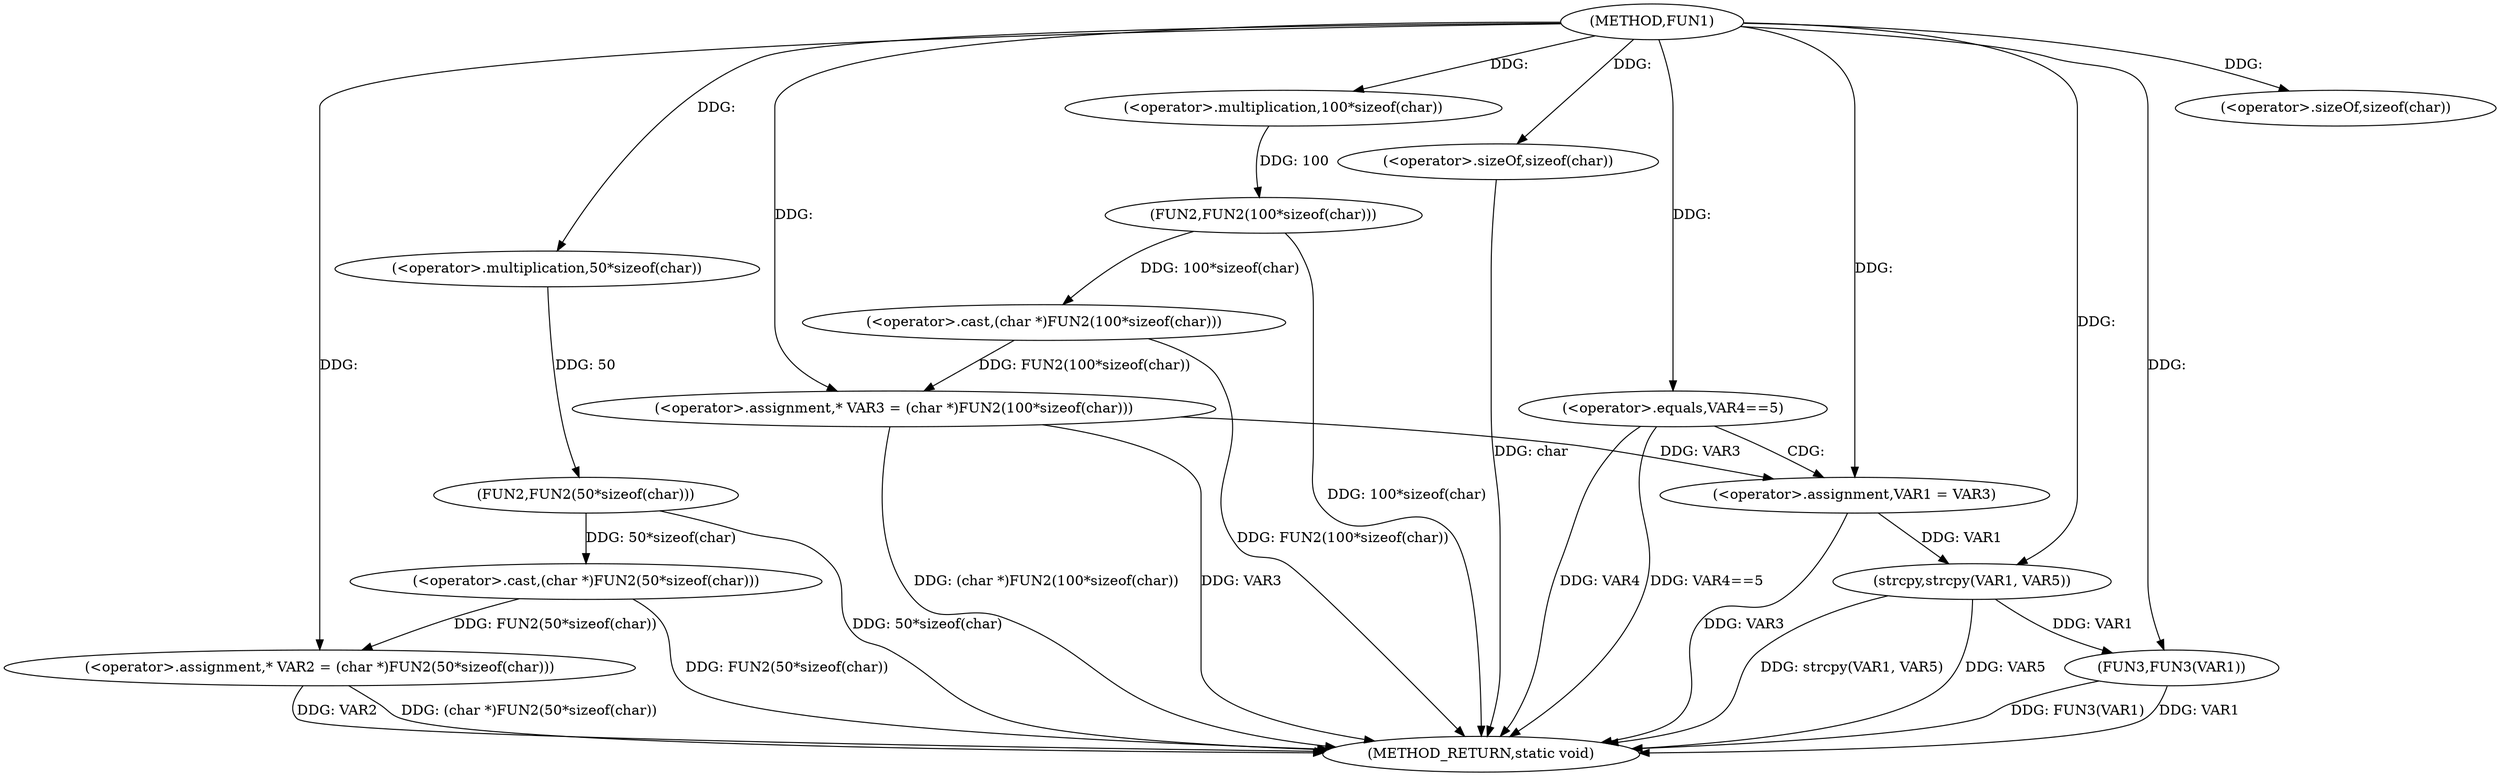 digraph FUN1 {  
"1000100" [label = "(METHOD,FUN1)" ]
"1000138" [label = "(METHOD_RETURN,static void)" ]
"1000104" [label = "(<operator>.assignment,* VAR2 = (char *)FUN2(50*sizeof(char)))" ]
"1000106" [label = "(<operator>.cast,(char *)FUN2(50*sizeof(char)))" ]
"1000108" [label = "(FUN2,FUN2(50*sizeof(char)))" ]
"1000109" [label = "(<operator>.multiplication,50*sizeof(char))" ]
"1000111" [label = "(<operator>.sizeOf,sizeof(char))" ]
"1000114" [label = "(<operator>.assignment,* VAR3 = (char *)FUN2(100*sizeof(char)))" ]
"1000116" [label = "(<operator>.cast,(char *)FUN2(100*sizeof(char)))" ]
"1000118" [label = "(FUN2,FUN2(100*sizeof(char)))" ]
"1000119" [label = "(<operator>.multiplication,100*sizeof(char))" ]
"1000121" [label = "(<operator>.sizeOf,sizeof(char))" ]
"1000124" [label = "(<operator>.equals,VAR4==5)" ]
"1000128" [label = "(<operator>.assignment,VAR1 = VAR3)" ]
"1000133" [label = "(strcpy,strcpy(VAR1, VAR5))" ]
"1000136" [label = "(FUN3,FUN3(VAR1))" ]
  "1000128" -> "1000138"  [ label = "DDG: VAR3"] 
  "1000124" -> "1000138"  [ label = "DDG: VAR4"] 
  "1000106" -> "1000138"  [ label = "DDG: FUN2(50*sizeof(char))"] 
  "1000104" -> "1000138"  [ label = "DDG: VAR2"] 
  "1000116" -> "1000138"  [ label = "DDG: FUN2(100*sizeof(char))"] 
  "1000133" -> "1000138"  [ label = "DDG: strcpy(VAR1, VAR5)"] 
  "1000133" -> "1000138"  [ label = "DDG: VAR5"] 
  "1000118" -> "1000138"  [ label = "DDG: 100*sizeof(char)"] 
  "1000114" -> "1000138"  [ label = "DDG: (char *)FUN2(100*sizeof(char))"] 
  "1000124" -> "1000138"  [ label = "DDG: VAR4==5"] 
  "1000114" -> "1000138"  [ label = "DDG: VAR3"] 
  "1000136" -> "1000138"  [ label = "DDG: FUN3(VAR1)"] 
  "1000121" -> "1000138"  [ label = "DDG: char"] 
  "1000136" -> "1000138"  [ label = "DDG: VAR1"] 
  "1000104" -> "1000138"  [ label = "DDG: (char *)FUN2(50*sizeof(char))"] 
  "1000108" -> "1000138"  [ label = "DDG: 50*sizeof(char)"] 
  "1000106" -> "1000104"  [ label = "DDG: FUN2(50*sizeof(char))"] 
  "1000100" -> "1000104"  [ label = "DDG: "] 
  "1000108" -> "1000106"  [ label = "DDG: 50*sizeof(char)"] 
  "1000109" -> "1000108"  [ label = "DDG: 50"] 
  "1000100" -> "1000109"  [ label = "DDG: "] 
  "1000100" -> "1000111"  [ label = "DDG: "] 
  "1000116" -> "1000114"  [ label = "DDG: FUN2(100*sizeof(char))"] 
  "1000100" -> "1000114"  [ label = "DDG: "] 
  "1000118" -> "1000116"  [ label = "DDG: 100*sizeof(char)"] 
  "1000119" -> "1000118"  [ label = "DDG: 100"] 
  "1000100" -> "1000119"  [ label = "DDG: "] 
  "1000100" -> "1000121"  [ label = "DDG: "] 
  "1000100" -> "1000124"  [ label = "DDG: "] 
  "1000114" -> "1000128"  [ label = "DDG: VAR3"] 
  "1000100" -> "1000128"  [ label = "DDG: "] 
  "1000128" -> "1000133"  [ label = "DDG: VAR1"] 
  "1000100" -> "1000133"  [ label = "DDG: "] 
  "1000133" -> "1000136"  [ label = "DDG: VAR1"] 
  "1000100" -> "1000136"  [ label = "DDG: "] 
  "1000124" -> "1000128"  [ label = "CDG: "] 
}
